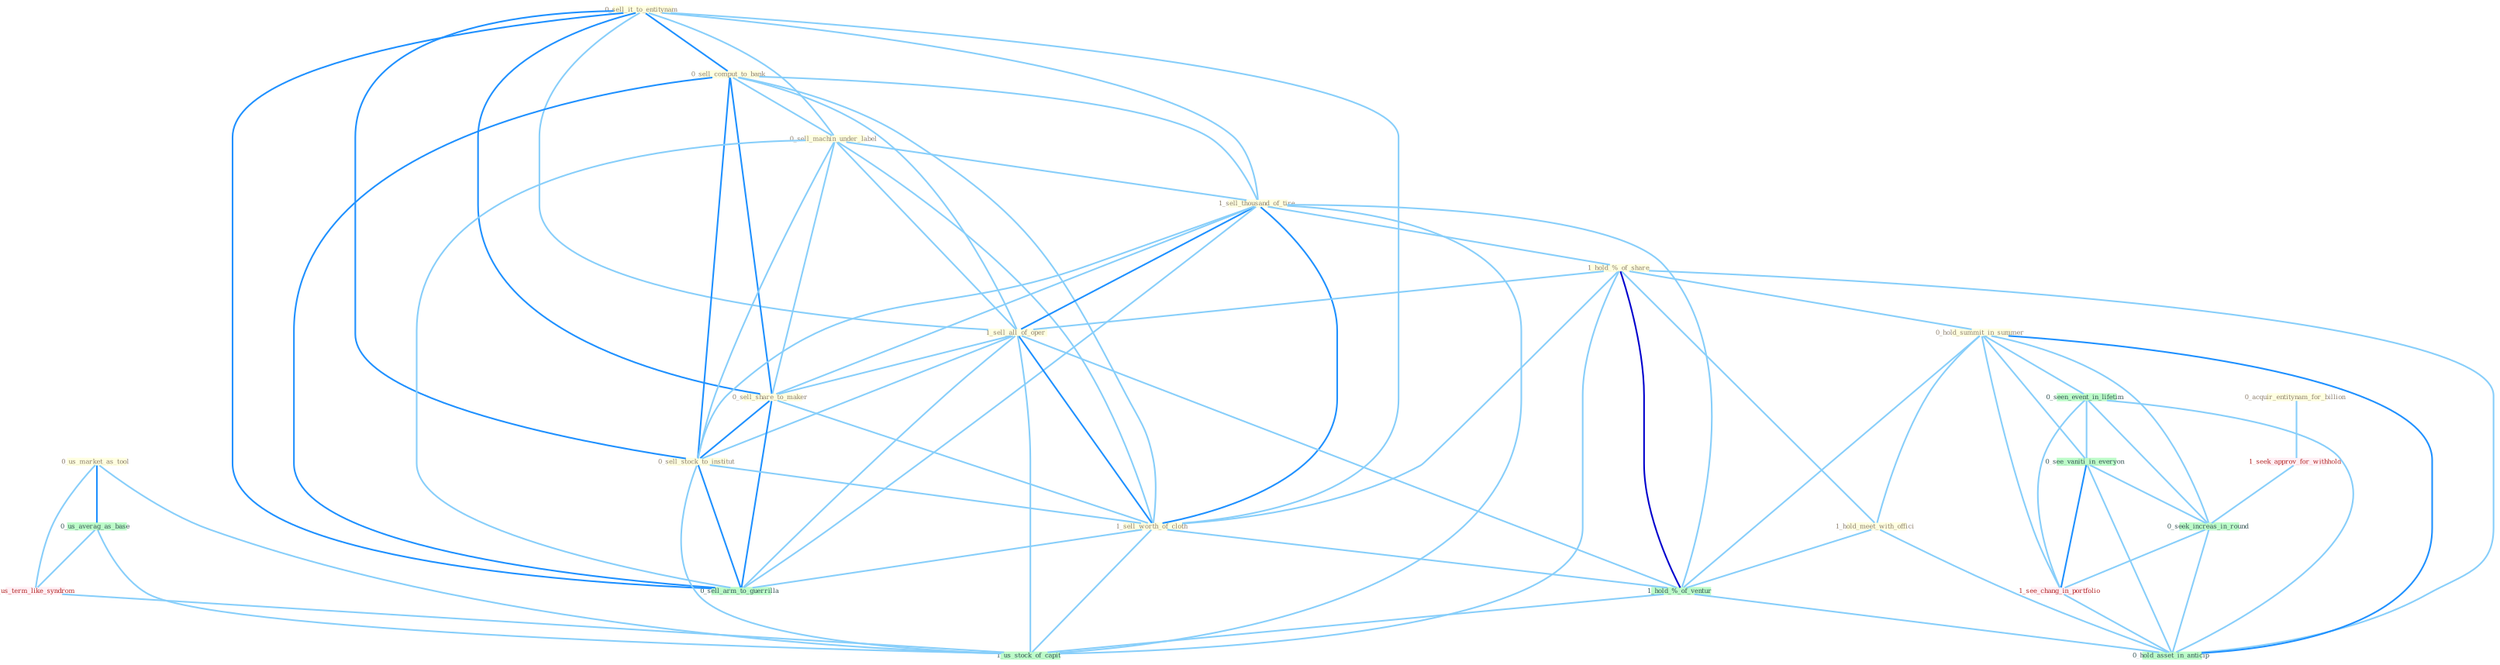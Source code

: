 Graph G{ 
    node
    [shape=polygon,style=filled,width=.5,height=.06,color="#BDFCC9",fixedsize=true,fontsize=4,
    fontcolor="#2f4f4f"];
    {node
    [color="#ffffe0", fontcolor="#8b7d6b"] "0_sell_it_to_entitynam " "0_sell_comput_to_bank " "0_sell_machin_under_label " "1_sell_thousand_of_tire " "1_hold_%_of_share " "1_sell_all_of_oper " "0_us_market_as_tool " "0_sell_share_to_maker " "0_acquir_entitynam_for_billion " "0_sell_stock_to_institut " "0_hold_summit_in_summer " "1_hold_meet_with_offici " "1_sell_worth_of_cloth "}
{node [color="#fff0f5", fontcolor="#b22222"] "1_us_term_like_syndrom " "1_seek_approv_for_withhold " "1_see_chang_in_portfolio "}
edge [color="#B0E2FF"];

	"0_sell_it_to_entitynam " -- "0_sell_comput_to_bank " [w="2", color="#1e90ff" , len=0.8];
	"0_sell_it_to_entitynam " -- "0_sell_machin_under_label " [w="1", color="#87cefa" ];
	"0_sell_it_to_entitynam " -- "1_sell_thousand_of_tire " [w="1", color="#87cefa" ];
	"0_sell_it_to_entitynam " -- "1_sell_all_of_oper " [w="1", color="#87cefa" ];
	"0_sell_it_to_entitynam " -- "0_sell_share_to_maker " [w="2", color="#1e90ff" , len=0.8];
	"0_sell_it_to_entitynam " -- "0_sell_stock_to_institut " [w="2", color="#1e90ff" , len=0.8];
	"0_sell_it_to_entitynam " -- "1_sell_worth_of_cloth " [w="1", color="#87cefa" ];
	"0_sell_it_to_entitynam " -- "0_sell_arm_to_guerrilla " [w="2", color="#1e90ff" , len=0.8];
	"0_sell_comput_to_bank " -- "0_sell_machin_under_label " [w="1", color="#87cefa" ];
	"0_sell_comput_to_bank " -- "1_sell_thousand_of_tire " [w="1", color="#87cefa" ];
	"0_sell_comput_to_bank " -- "1_sell_all_of_oper " [w="1", color="#87cefa" ];
	"0_sell_comput_to_bank " -- "0_sell_share_to_maker " [w="2", color="#1e90ff" , len=0.8];
	"0_sell_comput_to_bank " -- "0_sell_stock_to_institut " [w="2", color="#1e90ff" , len=0.8];
	"0_sell_comput_to_bank " -- "1_sell_worth_of_cloth " [w="1", color="#87cefa" ];
	"0_sell_comput_to_bank " -- "0_sell_arm_to_guerrilla " [w="2", color="#1e90ff" , len=0.8];
	"0_sell_machin_under_label " -- "1_sell_thousand_of_tire " [w="1", color="#87cefa" ];
	"0_sell_machin_under_label " -- "1_sell_all_of_oper " [w="1", color="#87cefa" ];
	"0_sell_machin_under_label " -- "0_sell_share_to_maker " [w="1", color="#87cefa" ];
	"0_sell_machin_under_label " -- "0_sell_stock_to_institut " [w="1", color="#87cefa" ];
	"0_sell_machin_under_label " -- "1_sell_worth_of_cloth " [w="1", color="#87cefa" ];
	"0_sell_machin_under_label " -- "0_sell_arm_to_guerrilla " [w="1", color="#87cefa" ];
	"1_sell_thousand_of_tire " -- "1_hold_%_of_share " [w="1", color="#87cefa" ];
	"1_sell_thousand_of_tire " -- "1_sell_all_of_oper " [w="2", color="#1e90ff" , len=0.8];
	"1_sell_thousand_of_tire " -- "0_sell_share_to_maker " [w="1", color="#87cefa" ];
	"1_sell_thousand_of_tire " -- "0_sell_stock_to_institut " [w="1", color="#87cefa" ];
	"1_sell_thousand_of_tire " -- "1_sell_worth_of_cloth " [w="2", color="#1e90ff" , len=0.8];
	"1_sell_thousand_of_tire " -- "1_hold_%_of_ventur " [w="1", color="#87cefa" ];
	"1_sell_thousand_of_tire " -- "0_sell_arm_to_guerrilla " [w="1", color="#87cefa" ];
	"1_sell_thousand_of_tire " -- "1_us_stock_of_capit " [w="1", color="#87cefa" ];
	"1_hold_%_of_share " -- "1_sell_all_of_oper " [w="1", color="#87cefa" ];
	"1_hold_%_of_share " -- "0_hold_summit_in_summer " [w="1", color="#87cefa" ];
	"1_hold_%_of_share " -- "1_hold_meet_with_offici " [w="1", color="#87cefa" ];
	"1_hold_%_of_share " -- "1_sell_worth_of_cloth " [w="1", color="#87cefa" ];
	"1_hold_%_of_share " -- "1_hold_%_of_ventur " [w="3", color="#0000cd" , len=0.6];
	"1_hold_%_of_share " -- "1_us_stock_of_capit " [w="1", color="#87cefa" ];
	"1_hold_%_of_share " -- "0_hold_asset_in_anticip " [w="1", color="#87cefa" ];
	"1_sell_all_of_oper " -- "0_sell_share_to_maker " [w="1", color="#87cefa" ];
	"1_sell_all_of_oper " -- "0_sell_stock_to_institut " [w="1", color="#87cefa" ];
	"1_sell_all_of_oper " -- "1_sell_worth_of_cloth " [w="2", color="#1e90ff" , len=0.8];
	"1_sell_all_of_oper " -- "1_hold_%_of_ventur " [w="1", color="#87cefa" ];
	"1_sell_all_of_oper " -- "0_sell_arm_to_guerrilla " [w="1", color="#87cefa" ];
	"1_sell_all_of_oper " -- "1_us_stock_of_capit " [w="1", color="#87cefa" ];
	"0_us_market_as_tool " -- "0_us_averag_as_base " [w="2", color="#1e90ff" , len=0.8];
	"0_us_market_as_tool " -- "1_us_term_like_syndrom " [w="1", color="#87cefa" ];
	"0_us_market_as_tool " -- "1_us_stock_of_capit " [w="1", color="#87cefa" ];
	"0_sell_share_to_maker " -- "0_sell_stock_to_institut " [w="2", color="#1e90ff" , len=0.8];
	"0_sell_share_to_maker " -- "1_sell_worth_of_cloth " [w="1", color="#87cefa" ];
	"0_sell_share_to_maker " -- "0_sell_arm_to_guerrilla " [w="2", color="#1e90ff" , len=0.8];
	"0_acquir_entitynam_for_billion " -- "1_seek_approv_for_withhold " [w="1", color="#87cefa" ];
	"0_sell_stock_to_institut " -- "1_sell_worth_of_cloth " [w="1", color="#87cefa" ];
	"0_sell_stock_to_institut " -- "0_sell_arm_to_guerrilla " [w="2", color="#1e90ff" , len=0.8];
	"0_sell_stock_to_institut " -- "1_us_stock_of_capit " [w="1", color="#87cefa" ];
	"0_hold_summit_in_summer " -- "1_hold_meet_with_offici " [w="1", color="#87cefa" ];
	"0_hold_summit_in_summer " -- "0_seen_event_in_lifetim " [w="1", color="#87cefa" ];
	"0_hold_summit_in_summer " -- "1_hold_%_of_ventur " [w="1", color="#87cefa" ];
	"0_hold_summit_in_summer " -- "0_see_vaniti_in_everyon " [w="1", color="#87cefa" ];
	"0_hold_summit_in_summer " -- "0_seek_increas_in_round " [w="1", color="#87cefa" ];
	"0_hold_summit_in_summer " -- "1_see_chang_in_portfolio " [w="1", color="#87cefa" ];
	"0_hold_summit_in_summer " -- "0_hold_asset_in_anticip " [w="2", color="#1e90ff" , len=0.8];
	"1_hold_meet_with_offici " -- "1_hold_%_of_ventur " [w="1", color="#87cefa" ];
	"1_hold_meet_with_offici " -- "0_hold_asset_in_anticip " [w="1", color="#87cefa" ];
	"1_sell_worth_of_cloth " -- "1_hold_%_of_ventur " [w="1", color="#87cefa" ];
	"1_sell_worth_of_cloth " -- "0_sell_arm_to_guerrilla " [w="1", color="#87cefa" ];
	"1_sell_worth_of_cloth " -- "1_us_stock_of_capit " [w="1", color="#87cefa" ];
	"0_seen_event_in_lifetim " -- "0_see_vaniti_in_everyon " [w="1", color="#87cefa" ];
	"0_seen_event_in_lifetim " -- "0_seek_increas_in_round " [w="1", color="#87cefa" ];
	"0_seen_event_in_lifetim " -- "1_see_chang_in_portfolio " [w="1", color="#87cefa" ];
	"0_seen_event_in_lifetim " -- "0_hold_asset_in_anticip " [w="1", color="#87cefa" ];
	"0_us_averag_as_base " -- "1_us_term_like_syndrom " [w="1", color="#87cefa" ];
	"0_us_averag_as_base " -- "1_us_stock_of_capit " [w="1", color="#87cefa" ];
	"1_us_term_like_syndrom " -- "1_us_stock_of_capit " [w="1", color="#87cefa" ];
	"1_seek_approv_for_withhold " -- "0_seek_increas_in_round " [w="1", color="#87cefa" ];
	"1_hold_%_of_ventur " -- "1_us_stock_of_capit " [w="1", color="#87cefa" ];
	"1_hold_%_of_ventur " -- "0_hold_asset_in_anticip " [w="1", color="#87cefa" ];
	"0_see_vaniti_in_everyon " -- "0_seek_increas_in_round " [w="1", color="#87cefa" ];
	"0_see_vaniti_in_everyon " -- "1_see_chang_in_portfolio " [w="2", color="#1e90ff" , len=0.8];
	"0_see_vaniti_in_everyon " -- "0_hold_asset_in_anticip " [w="1", color="#87cefa" ];
	"0_seek_increas_in_round " -- "1_see_chang_in_portfolio " [w="1", color="#87cefa" ];
	"0_seek_increas_in_round " -- "0_hold_asset_in_anticip " [w="1", color="#87cefa" ];
	"1_see_chang_in_portfolio " -- "0_hold_asset_in_anticip " [w="1", color="#87cefa" ];
}